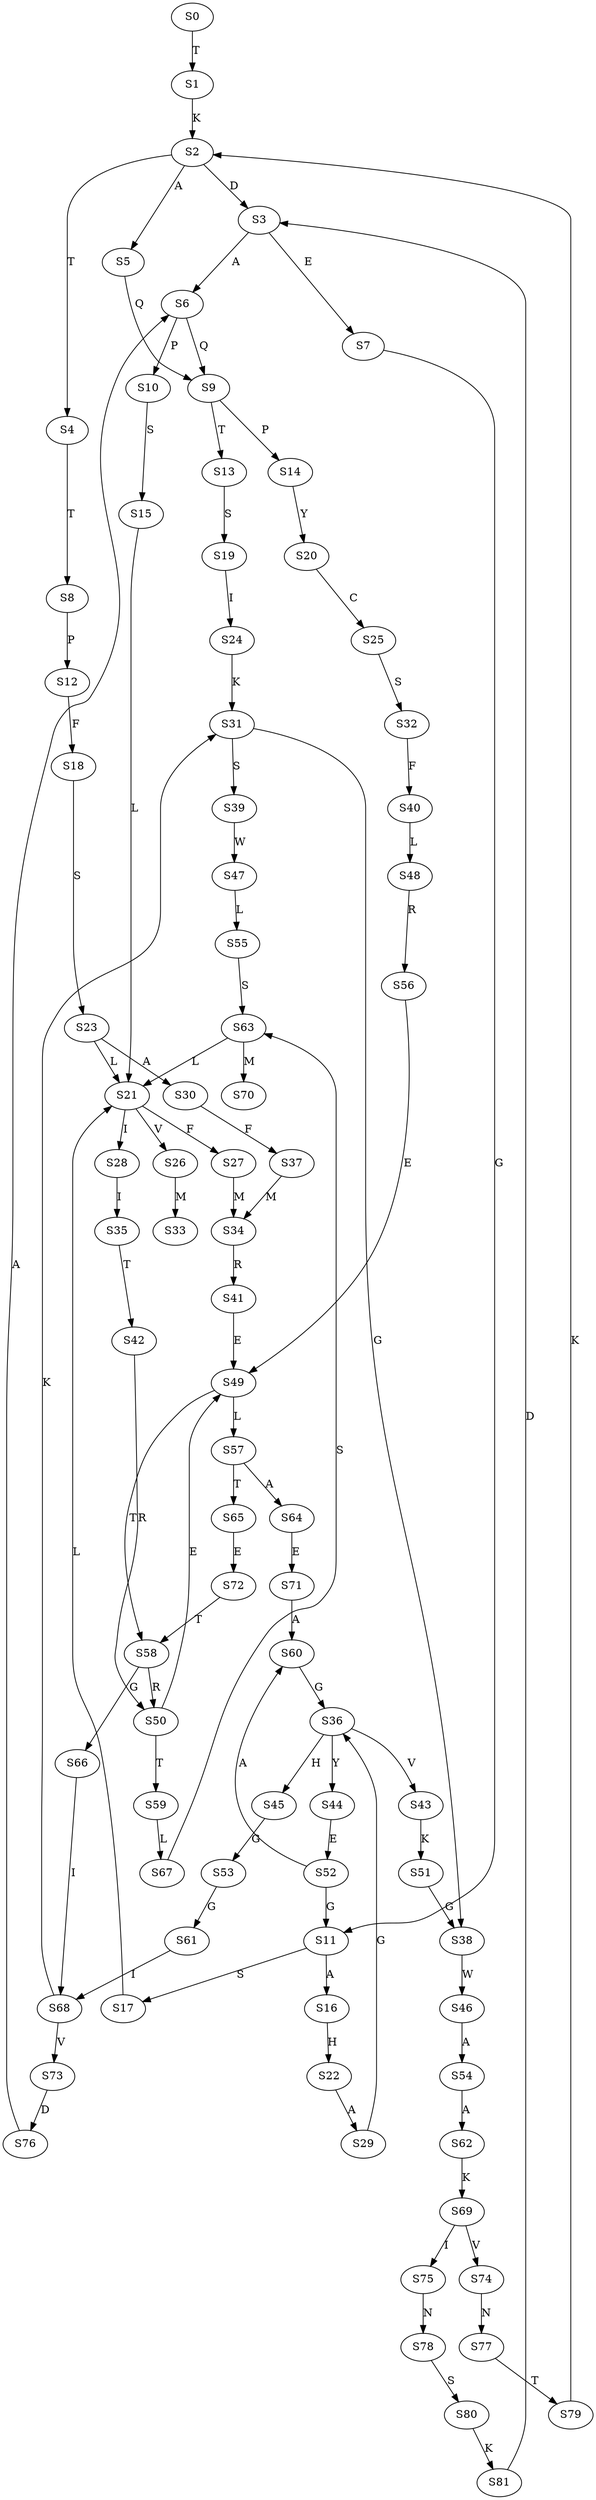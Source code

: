 strict digraph  {
	S0 -> S1 [ label = T ];
	S1 -> S2 [ label = K ];
	S2 -> S3 [ label = D ];
	S2 -> S4 [ label = T ];
	S2 -> S5 [ label = A ];
	S3 -> S6 [ label = A ];
	S3 -> S7 [ label = E ];
	S4 -> S8 [ label = T ];
	S5 -> S9 [ label = Q ];
	S6 -> S10 [ label = P ];
	S6 -> S9 [ label = Q ];
	S7 -> S11 [ label = G ];
	S8 -> S12 [ label = P ];
	S9 -> S13 [ label = T ];
	S9 -> S14 [ label = P ];
	S10 -> S15 [ label = S ];
	S11 -> S16 [ label = A ];
	S11 -> S17 [ label = S ];
	S12 -> S18 [ label = F ];
	S13 -> S19 [ label = S ];
	S14 -> S20 [ label = Y ];
	S15 -> S21 [ label = L ];
	S16 -> S22 [ label = H ];
	S17 -> S21 [ label = L ];
	S18 -> S23 [ label = S ];
	S19 -> S24 [ label = I ];
	S20 -> S25 [ label = C ];
	S21 -> S26 [ label = V ];
	S21 -> S27 [ label = F ];
	S21 -> S28 [ label = I ];
	S22 -> S29 [ label = A ];
	S23 -> S21 [ label = L ];
	S23 -> S30 [ label = A ];
	S24 -> S31 [ label = K ];
	S25 -> S32 [ label = S ];
	S26 -> S33 [ label = M ];
	S27 -> S34 [ label = M ];
	S28 -> S35 [ label = I ];
	S29 -> S36 [ label = G ];
	S30 -> S37 [ label = F ];
	S31 -> S38 [ label = G ];
	S31 -> S39 [ label = S ];
	S32 -> S40 [ label = F ];
	S34 -> S41 [ label = R ];
	S35 -> S42 [ label = T ];
	S36 -> S43 [ label = V ];
	S36 -> S44 [ label = Y ];
	S36 -> S45 [ label = H ];
	S37 -> S34 [ label = M ];
	S38 -> S46 [ label = W ];
	S39 -> S47 [ label = W ];
	S40 -> S48 [ label = L ];
	S41 -> S49 [ label = E ];
	S42 -> S50 [ label = R ];
	S43 -> S51 [ label = K ];
	S44 -> S52 [ label = E ];
	S45 -> S53 [ label = G ];
	S46 -> S54 [ label = A ];
	S47 -> S55 [ label = L ];
	S48 -> S56 [ label = R ];
	S49 -> S57 [ label = L ];
	S49 -> S58 [ label = T ];
	S50 -> S59 [ label = T ];
	S50 -> S49 [ label = E ];
	S51 -> S38 [ label = G ];
	S52 -> S11 [ label = G ];
	S52 -> S60 [ label = A ];
	S53 -> S61 [ label = G ];
	S54 -> S62 [ label = A ];
	S55 -> S63 [ label = S ];
	S56 -> S49 [ label = E ];
	S57 -> S64 [ label = A ];
	S57 -> S65 [ label = T ];
	S58 -> S50 [ label = R ];
	S58 -> S66 [ label = G ];
	S59 -> S67 [ label = L ];
	S60 -> S36 [ label = G ];
	S61 -> S68 [ label = I ];
	S62 -> S69 [ label = K ];
	S63 -> S70 [ label = M ];
	S63 -> S21 [ label = L ];
	S64 -> S71 [ label = E ];
	S65 -> S72 [ label = E ];
	S66 -> S68 [ label = I ];
	S67 -> S63 [ label = S ];
	S68 -> S31 [ label = K ];
	S68 -> S73 [ label = V ];
	S69 -> S74 [ label = V ];
	S69 -> S75 [ label = I ];
	S71 -> S60 [ label = A ];
	S72 -> S58 [ label = T ];
	S73 -> S76 [ label = D ];
	S74 -> S77 [ label = N ];
	S75 -> S78 [ label = N ];
	S76 -> S6 [ label = A ];
	S77 -> S79 [ label = T ];
	S78 -> S80 [ label = S ];
	S79 -> S2 [ label = K ];
	S80 -> S81 [ label = K ];
	S81 -> S3 [ label = D ];
}
